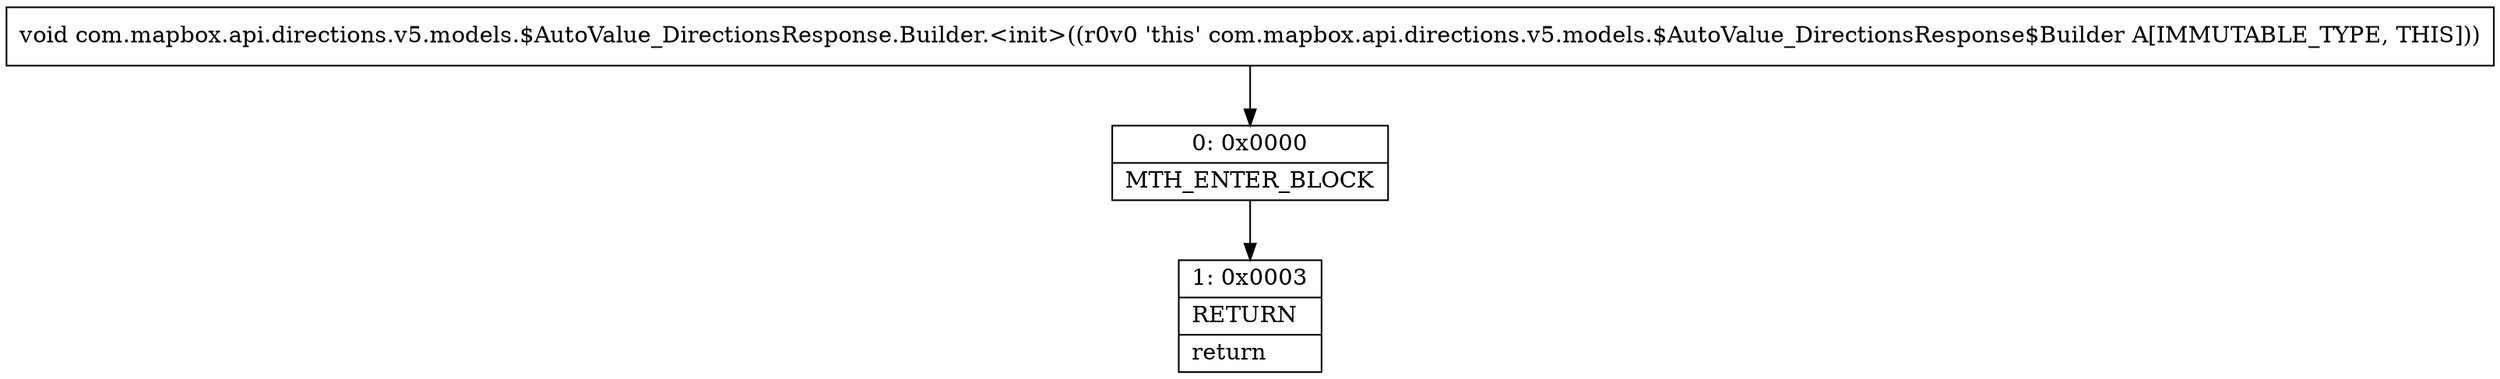digraph "CFG forcom.mapbox.api.directions.v5.models.$AutoValue_DirectionsResponse.Builder.\<init\>()V" {
Node_0 [shape=record,label="{0\:\ 0x0000|MTH_ENTER_BLOCK\l}"];
Node_1 [shape=record,label="{1\:\ 0x0003|RETURN\l|return\l}"];
MethodNode[shape=record,label="{void com.mapbox.api.directions.v5.models.$AutoValue_DirectionsResponse.Builder.\<init\>((r0v0 'this' com.mapbox.api.directions.v5.models.$AutoValue_DirectionsResponse$Builder A[IMMUTABLE_TYPE, THIS])) }"];
MethodNode -> Node_0;
Node_0 -> Node_1;
}

